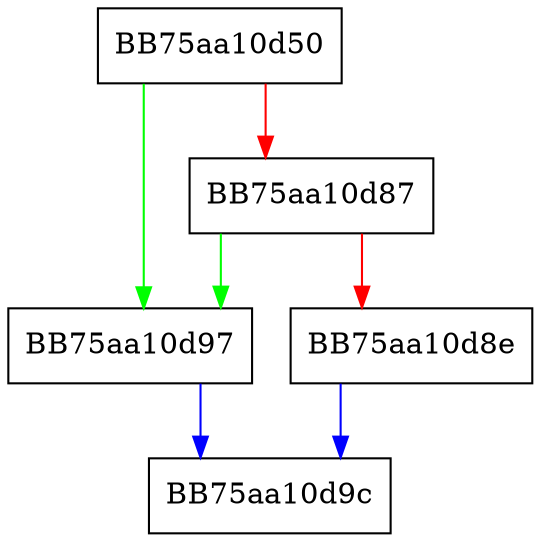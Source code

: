 digraph RpfAPI_GetOEPCandidateAt {
  node [shape="box"];
  graph [splines=ortho];
  BB75aa10d50 -> BB75aa10d97 [color="green"];
  BB75aa10d50 -> BB75aa10d87 [color="red"];
  BB75aa10d87 -> BB75aa10d97 [color="green"];
  BB75aa10d87 -> BB75aa10d8e [color="red"];
  BB75aa10d8e -> BB75aa10d9c [color="blue"];
  BB75aa10d97 -> BB75aa10d9c [color="blue"];
}
